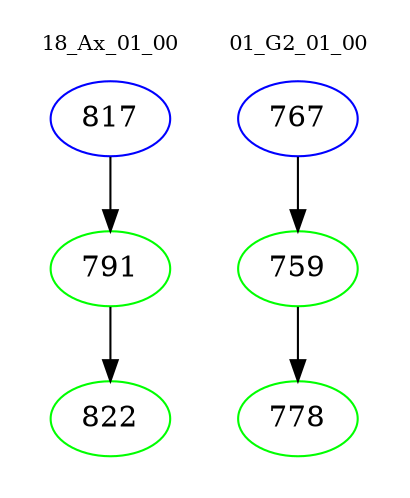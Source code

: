 digraph{
subgraph cluster_0 {
color = white
label = "18_Ax_01_00";
fontsize=10;
T0_817 [label="817", color="blue"]
T0_817 -> T0_791 [color="black"]
T0_791 [label="791", color="green"]
T0_791 -> T0_822 [color="black"]
T0_822 [label="822", color="green"]
}
subgraph cluster_1 {
color = white
label = "01_G2_01_00";
fontsize=10;
T1_767 [label="767", color="blue"]
T1_767 -> T1_759 [color="black"]
T1_759 [label="759", color="green"]
T1_759 -> T1_778 [color="black"]
T1_778 [label="778", color="green"]
}
}
